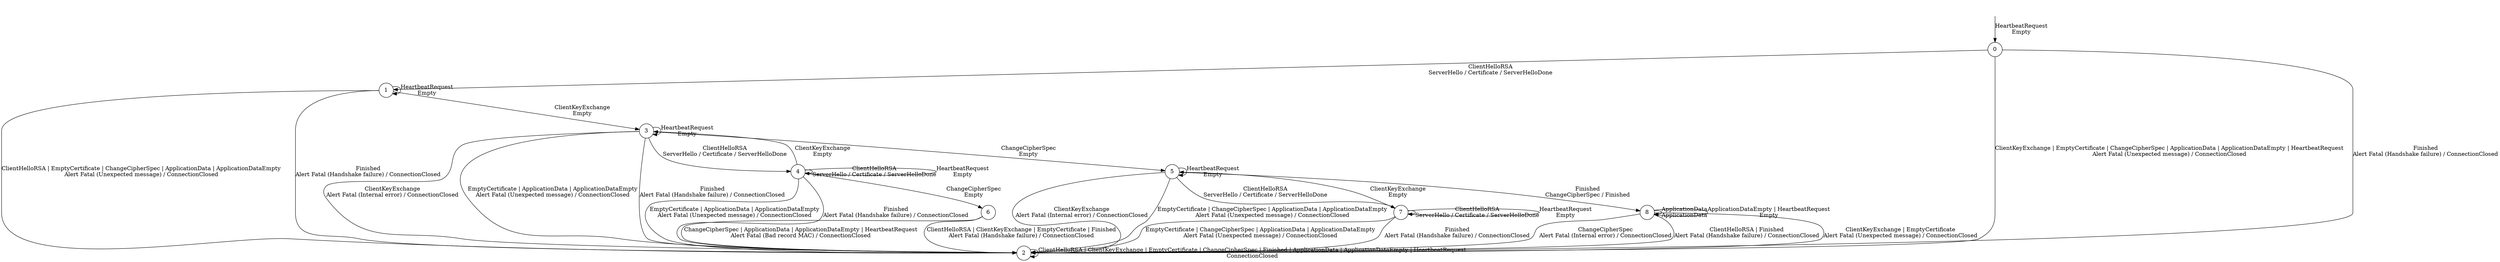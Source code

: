 digraph g {
__start0 [shape="none", label=""];
s0 [shape="circle", label="0"];
s1 [shape="circle", label="1"];
s2 [shape="circle", label="2"];
s3 [shape="circle", label="3"];
s4 [shape="circle", label="4"];
s5 [shape="circle", label="5"];
s6 [shape="circle", label="6"];
s7 [shape="circle", label="7"];
s8 [shape="circle", label="8"];
s8 -> s2  [label=<ChangeCipherSpec<br />Alert Fatal (Internal error) / ConnectionClosed>];
s8 -> s2  [label=<ClientHelloRSA | Finished<br />Alert Fatal (Handshake failure) / ConnectionClosed>];
s8 -> s2  [label=<ClientKeyExchange | EmptyCertificate<br />Alert Fatal (Unexpected message) / ConnectionClosed>];
s8 -> s8  [label=<ApplicationData<br />ApplicationData>];
s8 -> s8  [label=<ApplicationDataEmpty | HeartbeatRequest<br />Empty>];
s3 -> s3  [label=<HeartbeatRequest<br />Empty>];
s3 -> s2  [label=<ClientKeyExchange<br />Alert Fatal (Internal error) / ConnectionClosed>];
s3 -> s2  [label=<EmptyCertificate | ApplicationData | ApplicationDataEmpty<br />Alert Fatal (Unexpected message) / ConnectionClosed>];
s3 -> s2  [label=<Finished<br />Alert Fatal (Handshake failure) / ConnectionClosed>];
s3 -> s5  [label=<ChangeCipherSpec<br />Empty>];
s3 -> s4  [label=<ClientHelloRSA<br />ServerHello / Certificate / ServerHelloDone>];
s2 -> s2  [label=<ClientHelloRSA | ClientKeyExchange | EmptyCertificate | ChangeCipherSpec | Finished | ApplicationData | ApplicationDataEmpty | HeartbeatRequest<br />ConnectionClosed>];
s1 -> s3  [label=<ClientKeyExchange<br />Empty>];
s1 -> s2  [label=<ClientHelloRSA | EmptyCertificate | ChangeCipherSpec | ApplicationData | ApplicationDataEmpty<br />Alert Fatal (Unexpected message) / ConnectionClosed>];
s1 -> s2  [label=<Finished<br />Alert Fatal (Handshake failure) / ConnectionClosed>];
s1 -> s1  [label=<HeartbeatRequest<br />Empty>];
s0 -> s2  [label=<ClientKeyExchange | EmptyCertificate | ChangeCipherSpec | ApplicationData | ApplicationDataEmpty | HeartbeatRequest<br />Alert Fatal (Unexpected message) / ConnectionClosed>];
s0 -> s2  [label=<Finished<br />Alert Fatal (Handshake failure) / ConnectionClosed>];
s0 -> s1  [label=<ClientHelloRSA<br />ServerHello / Certificate / ServerHelloDone>];
s7 -> s2  [label=<EmptyCertificate | ChangeCipherSpec | ApplicationData | ApplicationDataEmpty<br />Alert Fatal (Unexpected message) / ConnectionClosed>];
s7 -> s2  [label=<Finished<br />Alert Fatal (Handshake failure) / ConnectionClosed>];
s7 -> s7  [label=<ClientHelloRSA<br />ServerHello / Certificate / ServerHelloDone>];
s7 -> s7  [label=<HeartbeatRequest<br />Empty>];
s7 -> s5  [label=<ClientKeyExchange<br />Empty>];
s6 -> s2  [label=<ChangeCipherSpec | ApplicationData | ApplicationDataEmpty | HeartbeatRequest<br />Alert Fatal (Bad record MAC) / ConnectionClosed>];
s6 -> s2  [label=<ClientHelloRSA | ClientKeyExchange | EmptyCertificate | Finished<br />Alert Fatal (Handshake failure) / ConnectionClosed>];
s5 -> s2  [label=<ClientKeyExchange<br />Alert Fatal (Internal error) / ConnectionClosed>];
s5 -> s2  [label=<EmptyCertificate | ChangeCipherSpec | ApplicationData | ApplicationDataEmpty<br />Alert Fatal (Unexpected message) / ConnectionClosed>];
s5 -> s8  [label=<Finished<br />ChangeCipherSpec / Finished>];
s5 -> s7  [label=<ClientHelloRSA<br />ServerHello / Certificate / ServerHelloDone>];
s5 -> s5  [label=<HeartbeatRequest<br />Empty>];
s4 -> s3  [label=<ClientKeyExchange<br />Empty>];
s4 -> s2  [label=<EmptyCertificate | ApplicationData | ApplicationDataEmpty<br />Alert Fatal (Unexpected message) / ConnectionClosed>];
s4 -> s2  [label=<Finished<br />Alert Fatal (Handshake failure) / ConnectionClosed>];
s4 -> s6  [label=<ChangeCipherSpec<br />Empty>];
s4 -> s4  [label=<ClientHelloRSA<br />ServerHello / Certificate / ServerHelloDone>];
s4 -> s4  [label=<HeartbeatRequest<br />Empty>];
__start0 -> s0  [label=<HeartbeatRequest<br />Empty>];
}
